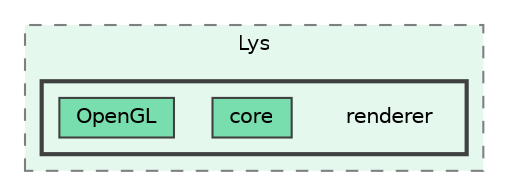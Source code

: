 digraph "Lys/src/Lys/renderer"
{
 // LATEX_PDF_SIZE
  bgcolor="transparent";
  edge [fontname=Helvetica,fontsize=10,labelfontname=Helvetica,labelfontsize=10];
  node [fontname=Helvetica,fontsize=10,shape=box,height=0.2,width=0.4];
  compound=true
  subgraph clusterdir_fd00c13d999e0e115c2b1b8d68dc9a29 {
    graph [ bgcolor="#e4f8ee", pencolor="grey50", label="Lys", fontname=Helvetica,fontsize=10 style="filled,dashed", URL="dir_fd00c13d999e0e115c2b1b8d68dc9a29.html",tooltip=""]
  subgraph clusterdir_ff8b8c8a6f8de840cf1d6ad20a3258be {
    graph [ bgcolor="#e4f8ee", pencolor="grey25", label="", fontname=Helvetica,fontsize=10 style="filled,bold", URL="dir_ff8b8c8a6f8de840cf1d6ad20a3258be.html",tooltip=""]
    dir_ff8b8c8a6f8de840cf1d6ad20a3258be [shape=plaintext, label="renderer"];
  dir_84818e7116999e1ac45c9be95b5d70fb [label="core", fillcolor="#79dead", color="grey25", style="filled", URL="dir_84818e7116999e1ac45c9be95b5d70fb.html",tooltip=""];
  dir_5cc1032a10f5c2c7f4832553578b6109 [label="OpenGL", fillcolor="#79dead", color="grey25", style="filled", URL="dir_5cc1032a10f5c2c7f4832553578b6109.html",tooltip=""];
  }
  }
}
